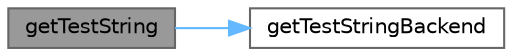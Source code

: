 digraph "getTestString"
{
 // LATEX_PDF_SIZE
  bgcolor="transparent";
  edge [fontname=Helvetica,fontsize=10,labelfontname=Helvetica,labelfontsize=10];
  node [fontname=Helvetica,fontsize=10,shape=box,height=0.2,width=0.4];
  rankdir="LR";
  Node1 [id="Node000001",label="getTestString",height=0.2,width=0.4,color="gray40", fillcolor="grey60", style="filled", fontcolor="black",tooltip=" "];
  Node1 -> Node2 [id="edge1_Node000001_Node000002",color="steelblue1",style="solid",tooltip=" "];
  Node2 [id="Node000002",label="getTestStringBackend",height=0.2,width=0.4,color="grey40", fillcolor="white", style="filled",URL="$rpath-test-binaries_2project_2transitive_8cpp.html#a42a95bd7d358516a0dfd30895899489f",tooltip=" "];
}
